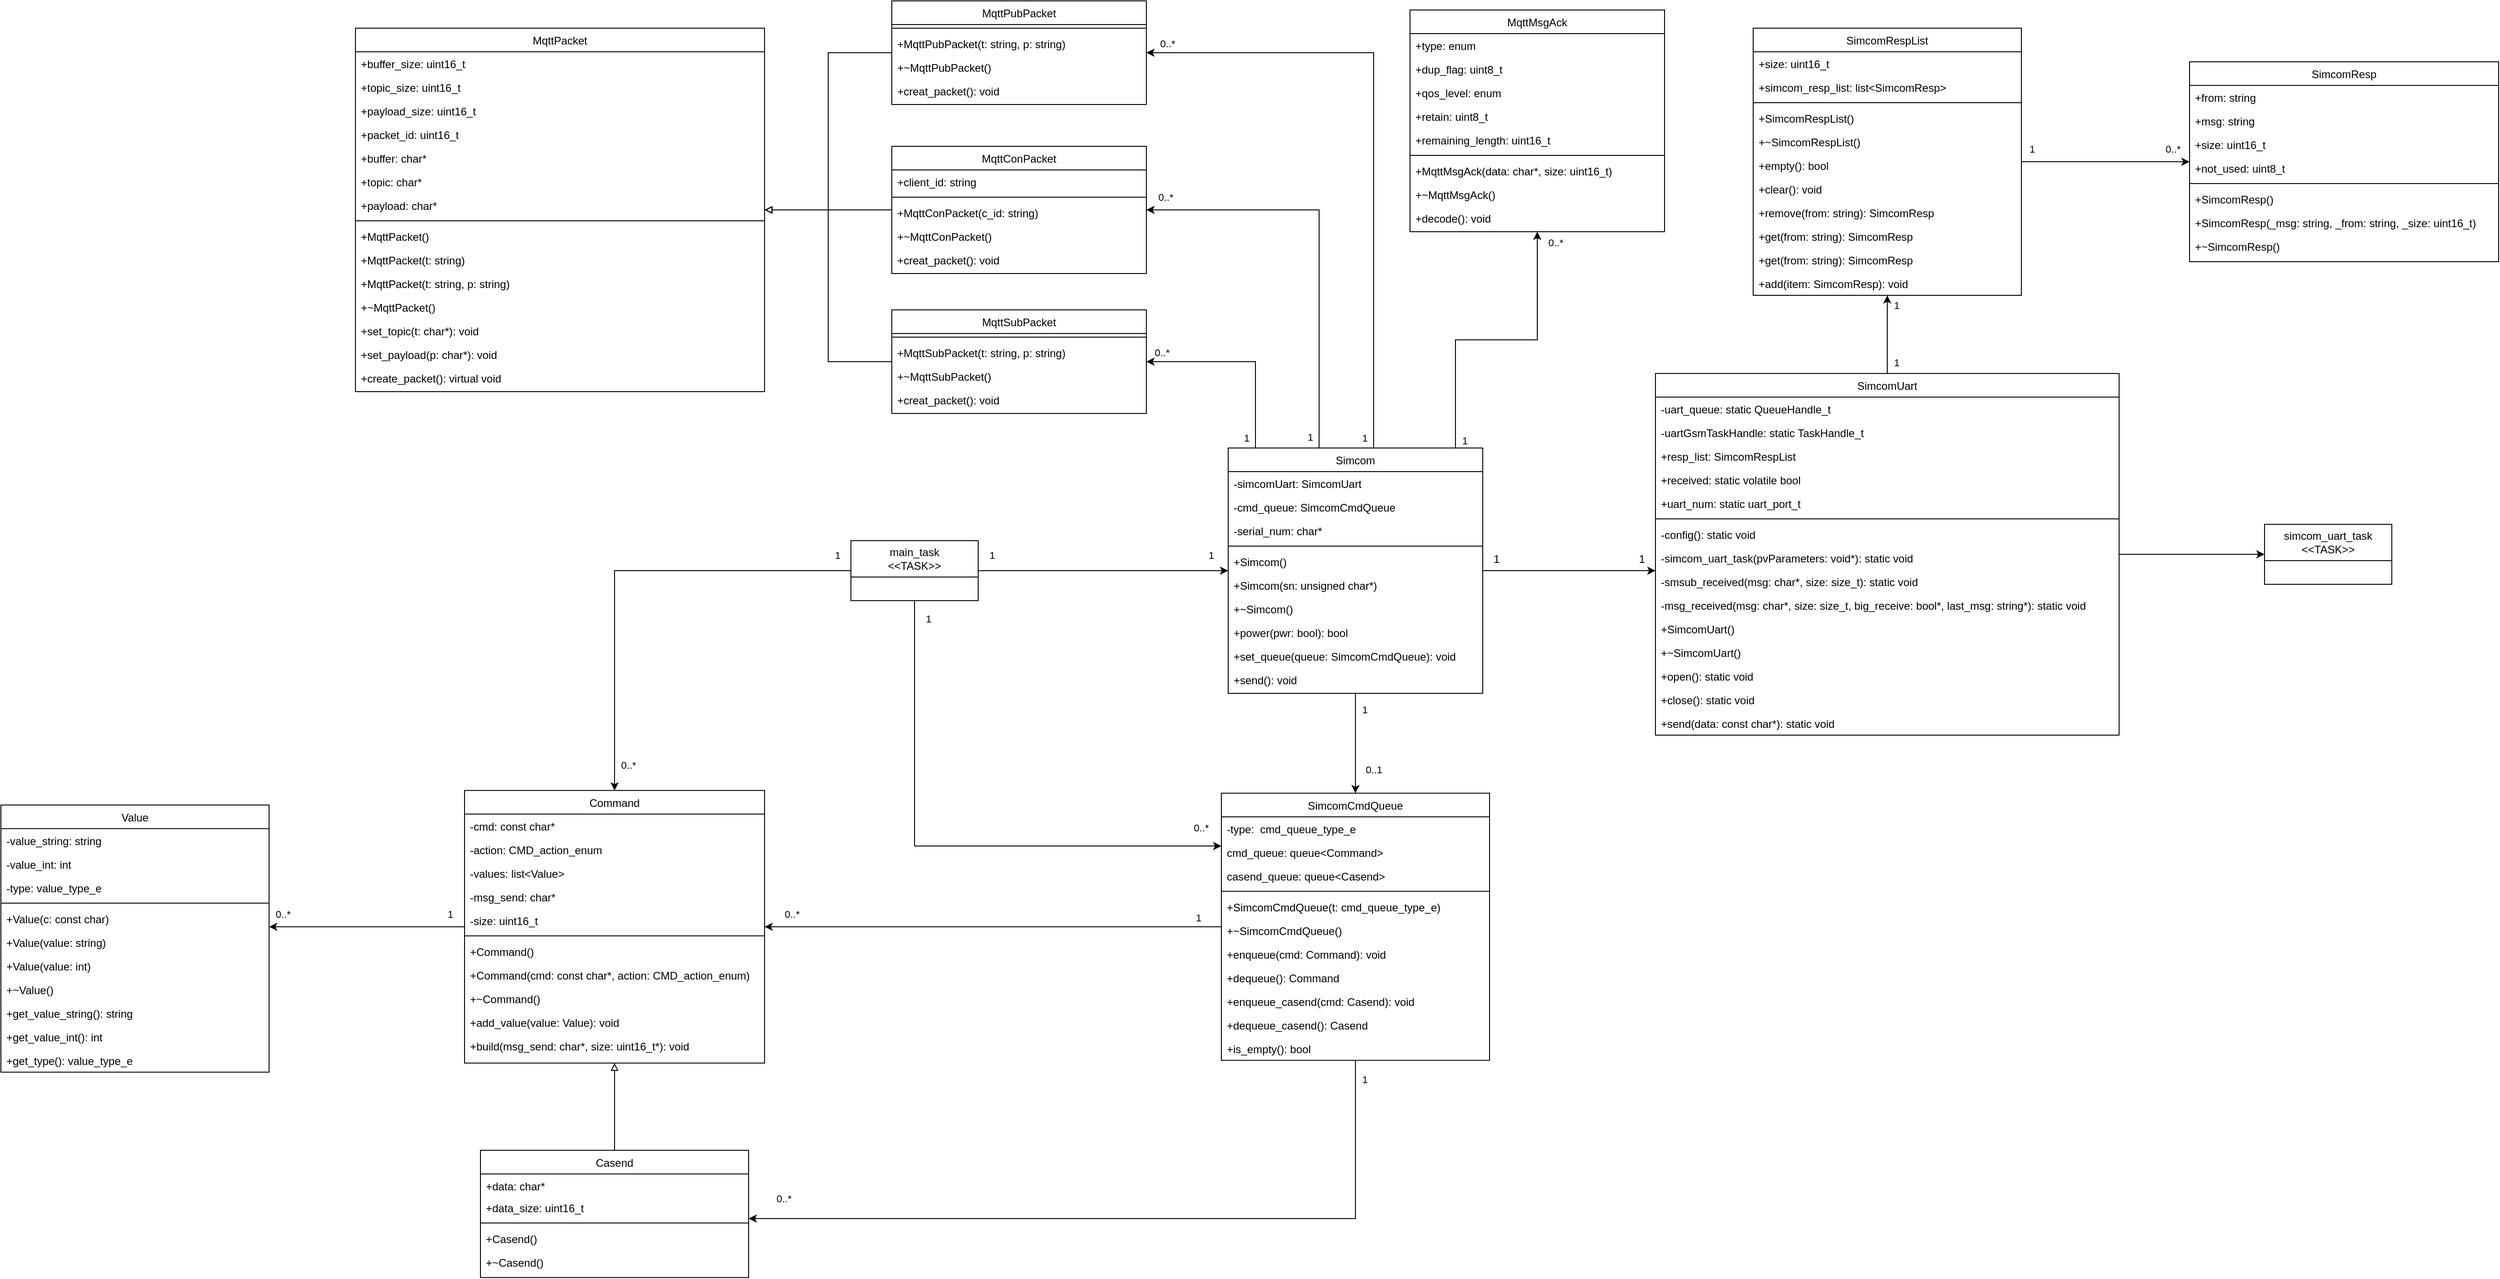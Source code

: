 <mxfile version="27.0.5">
  <diagram id="C5RBs43oDa-KdzZeNtuy" name="Page-1">
    <mxGraphModel dx="4506" dy="2867" grid="1" gridSize="10" guides="1" tooltips="1" connect="0" arrows="1" fold="1" page="1" pageScale="1" pageWidth="827" pageHeight="1169" math="0" shadow="0">
      <root>
        <mxCell id="WIyWlLk6GJQsqaUBKTNV-0" />
        <mxCell id="WIyWlLk6GJQsqaUBKTNV-1" parent="WIyWlLk6GJQsqaUBKTNV-0" />
        <mxCell id="OXkvoNjETRbfHiPbAuEQ-14" style="edgeStyle=orthogonalEdgeStyle;rounded=0;orthogonalLoop=1;jettySize=auto;html=1;entryX=0.5;entryY=0;entryDx=0;entryDy=0;" parent="WIyWlLk6GJQsqaUBKTNV-1" source="zkfFHV4jXpPFQw0GAbJ--0" target="zkfFHV4jXpPFQw0GAbJ--6" edge="1">
          <mxGeometry relative="1" as="geometry" />
        </mxCell>
        <mxCell id="OXkvoNjETRbfHiPbAuEQ-15" value="1" style="edgeLabel;html=1;align=center;verticalAlign=middle;resizable=0;points=[];" parent="OXkvoNjETRbfHiPbAuEQ-14" vertex="1" connectable="0">
          <mxGeometry x="-0.84" y="3" relative="1" as="geometry">
            <mxPoint x="7" y="9" as="offset" />
          </mxGeometry>
        </mxCell>
        <mxCell id="OXkvoNjETRbfHiPbAuEQ-16" value="0..1" style="edgeLabel;html=1;align=center;verticalAlign=middle;resizable=0;points=[];" parent="OXkvoNjETRbfHiPbAuEQ-14" vertex="1" connectable="0">
          <mxGeometry x="0.728" y="1" relative="1" as="geometry">
            <mxPoint x="19" y="-11" as="offset" />
          </mxGeometry>
        </mxCell>
        <mxCell id="LnBik1f8gMWFjEAst_nR-24" style="edgeStyle=orthogonalEdgeStyle;rounded=0;orthogonalLoop=1;jettySize=auto;html=1;" parent="WIyWlLk6GJQsqaUBKTNV-1" source="zkfFHV4jXpPFQw0GAbJ--17" target="LnBik1f8gMWFjEAst_nR-0" edge="1">
          <mxGeometry relative="1" as="geometry" />
        </mxCell>
        <mxCell id="LnBik1f8gMWFjEAst_nR-25" value="1" style="edgeLabel;html=1;align=center;verticalAlign=middle;resizable=0;points=[];" parent="LnBik1f8gMWFjEAst_nR-24" vertex="1" connectable="0">
          <mxGeometry x="-0.814" y="1" relative="1" as="geometry">
            <mxPoint x="11" y="-4" as="offset" />
          </mxGeometry>
        </mxCell>
        <mxCell id="LnBik1f8gMWFjEAst_nR-26" value="1" style="edgeLabel;html=1;align=center;verticalAlign=middle;resizable=0;points=[];" parent="LnBik1f8gMWFjEAst_nR-24" vertex="1" connectable="0">
          <mxGeometry x="0.744" y="2" relative="1" as="geometry">
            <mxPoint x="12" as="offset" />
          </mxGeometry>
        </mxCell>
        <mxCell id="FPk2uHoKcrlSueuzYnj8-16" style="edgeStyle=orthogonalEdgeStyle;rounded=0;orthogonalLoop=1;jettySize=auto;html=1;" parent="WIyWlLk6GJQsqaUBKTNV-1" source="zkfFHV4jXpPFQw0GAbJ--0" target="FPk2uHoKcrlSueuzYnj8-0" edge="1">
          <mxGeometry relative="1" as="geometry">
            <Array as="points">
              <mxPoint x="390" y="-27" />
              <mxPoint x="480" y="-27" />
            </Array>
          </mxGeometry>
        </mxCell>
        <mxCell id="FPk2uHoKcrlSueuzYnj8-17" value="1" style="edgeLabel;html=1;align=center;verticalAlign=middle;resizable=0;points=[];" parent="FPk2uHoKcrlSueuzYnj8-16" vertex="1" connectable="0">
          <mxGeometry x="-0.887" relative="1" as="geometry">
            <mxPoint x="10" y="10" as="offset" />
          </mxGeometry>
        </mxCell>
        <mxCell id="FPk2uHoKcrlSueuzYnj8-18" value="0..*" style="edgeLabel;html=1;align=center;verticalAlign=middle;resizable=0;points=[];" parent="FPk2uHoKcrlSueuzYnj8-16" vertex="1" connectable="0">
          <mxGeometry x="0.863" y="-1" relative="1" as="geometry">
            <mxPoint x="19" y="-11" as="offset" />
          </mxGeometry>
        </mxCell>
        <mxCell id="6Ck8VFSubEyimP2hcR1o-26" style="edgeStyle=orthogonalEdgeStyle;rounded=0;orthogonalLoop=1;jettySize=auto;html=1;" edge="1" parent="WIyWlLk6GJQsqaUBKTNV-1" source="zkfFHV4jXpPFQw0GAbJ--0" target="6Ck8VFSubEyimP2hcR1o-18">
          <mxGeometry relative="1" as="geometry">
            <Array as="points">
              <mxPoint x="170" y="-3" />
            </Array>
          </mxGeometry>
        </mxCell>
        <mxCell id="6Ck8VFSubEyimP2hcR1o-27" value="0..*" style="edgeLabel;html=1;align=center;verticalAlign=middle;resizable=0;points=[];" vertex="1" connectable="0" parent="6Ck8VFSubEyimP2hcR1o-26">
          <mxGeometry x="0.846" y="-2" relative="1" as="geometry">
            <mxPoint y="-8" as="offset" />
          </mxGeometry>
        </mxCell>
        <mxCell id="6Ck8VFSubEyimP2hcR1o-28" value="1" style="edgeLabel;html=1;align=center;verticalAlign=middle;resizable=0;points=[];" vertex="1" connectable="0" parent="6Ck8VFSubEyimP2hcR1o-26">
          <mxGeometry x="-0.893" y="4" relative="1" as="geometry">
            <mxPoint x="-6" as="offset" />
          </mxGeometry>
        </mxCell>
        <mxCell id="6Ck8VFSubEyimP2hcR1o-29" style="edgeStyle=orthogonalEdgeStyle;rounded=0;orthogonalLoop=1;jettySize=auto;html=1;" edge="1" parent="WIyWlLk6GJQsqaUBKTNV-1" source="zkfFHV4jXpPFQw0GAbJ--0" target="6Ck8VFSubEyimP2hcR1o-2">
          <mxGeometry relative="1" as="geometry">
            <Array as="points">
              <mxPoint x="240" y="-170" />
            </Array>
          </mxGeometry>
        </mxCell>
        <mxCell id="6Ck8VFSubEyimP2hcR1o-32" value="0..*" style="edgeLabel;html=1;align=center;verticalAlign=middle;resizable=0;points=[];" vertex="1" connectable="0" parent="6Ck8VFSubEyimP2hcR1o-29">
          <mxGeometry x="0.917" y="-3" relative="1" as="geometry">
            <mxPoint x="2" y="-11" as="offset" />
          </mxGeometry>
        </mxCell>
        <mxCell id="6Ck8VFSubEyimP2hcR1o-33" value="1" style="edgeLabel;html=1;align=center;verticalAlign=middle;resizable=0;points=[];" vertex="1" connectable="0" parent="6Ck8VFSubEyimP2hcR1o-29">
          <mxGeometry x="-0.862" y="1" relative="1" as="geometry">
            <mxPoint x="-9" y="19" as="offset" />
          </mxGeometry>
        </mxCell>
        <mxCell id="6Ck8VFSubEyimP2hcR1o-30" style="edgeStyle=orthogonalEdgeStyle;rounded=0;orthogonalLoop=1;jettySize=auto;html=1;" edge="1" parent="WIyWlLk6GJQsqaUBKTNV-1" source="zkfFHV4jXpPFQw0GAbJ--0" target="6Ck8VFSubEyimP2hcR1o-12">
          <mxGeometry relative="1" as="geometry">
            <Array as="points">
              <mxPoint x="300" y="-343" />
            </Array>
          </mxGeometry>
        </mxCell>
        <mxCell id="6Ck8VFSubEyimP2hcR1o-31" value="0..*" style="edgeLabel;html=1;align=center;verticalAlign=middle;resizable=0;points=[];" vertex="1" connectable="0" parent="6Ck8VFSubEyimP2hcR1o-30">
          <mxGeometry x="0.933" relative="1" as="geometry">
            <mxPoint y="-10" as="offset" />
          </mxGeometry>
        </mxCell>
        <mxCell id="6Ck8VFSubEyimP2hcR1o-34" value="1" style="edgeLabel;html=1;align=center;verticalAlign=middle;resizable=0;points=[];" vertex="1" connectable="0" parent="6Ck8VFSubEyimP2hcR1o-30">
          <mxGeometry x="-0.897" y="-5" relative="1" as="geometry">
            <mxPoint x="-15" y="24" as="offset" />
          </mxGeometry>
        </mxCell>
        <mxCell id="zkfFHV4jXpPFQw0GAbJ--0" value="Simcom" style="swimlane;fontStyle=0;align=center;verticalAlign=top;childLayout=stackLayout;horizontal=1;startSize=26;horizontalStack=0;resizeParent=1;resizeLast=0;collapsible=1;marginBottom=0;rounded=0;shadow=0;strokeWidth=1;" parent="WIyWlLk6GJQsqaUBKTNV-1" vertex="1">
          <mxGeometry x="140" y="92" width="280" height="270" as="geometry">
            <mxRectangle x="230" y="140" width="160" height="26" as="alternateBounds" />
          </mxGeometry>
        </mxCell>
        <mxCell id="zkfFHV4jXpPFQw0GAbJ--1" value="-simcomUart: SimcomUart" style="text;align=left;verticalAlign=top;spacingLeft=4;spacingRight=4;overflow=hidden;rotatable=0;points=[[0,0.5],[1,0.5]];portConstraint=eastwest;" parent="zkfFHV4jXpPFQw0GAbJ--0" vertex="1">
          <mxGeometry y="26" width="280" height="26" as="geometry" />
        </mxCell>
        <mxCell id="zkfFHV4jXpPFQw0GAbJ--2" value="-cmd_queue: SimcomCmdQueue" style="text;align=left;verticalAlign=top;spacingLeft=4;spacingRight=4;overflow=hidden;rotatable=0;points=[[0,0.5],[1,0.5]];portConstraint=eastwest;rounded=0;shadow=0;html=0;" parent="zkfFHV4jXpPFQw0GAbJ--0" vertex="1">
          <mxGeometry y="52" width="280" height="26" as="geometry" />
        </mxCell>
        <mxCell id="zkfFHV4jXpPFQw0GAbJ--3" value="-serial_num: char*" style="text;align=left;verticalAlign=top;spacingLeft=4;spacingRight=4;overflow=hidden;rotatable=0;points=[[0,0.5],[1,0.5]];portConstraint=eastwest;rounded=0;shadow=0;html=0;" parent="zkfFHV4jXpPFQw0GAbJ--0" vertex="1">
          <mxGeometry y="78" width="280" height="26" as="geometry" />
        </mxCell>
        <mxCell id="zkfFHV4jXpPFQw0GAbJ--4" value="" style="line;html=1;strokeWidth=1;align=left;verticalAlign=middle;spacingTop=-1;spacingLeft=3;spacingRight=3;rotatable=0;labelPosition=right;points=[];portConstraint=eastwest;" parent="zkfFHV4jXpPFQw0GAbJ--0" vertex="1">
          <mxGeometry y="104" width="280" height="8" as="geometry" />
        </mxCell>
        <mxCell id="zkfFHV4jXpPFQw0GAbJ--5" value="+Simcom()" style="text;align=left;verticalAlign=top;spacingLeft=4;spacingRight=4;overflow=hidden;rotatable=0;points=[[0,0.5],[1,0.5]];portConstraint=eastwest;" parent="zkfFHV4jXpPFQw0GAbJ--0" vertex="1">
          <mxGeometry y="112" width="280" height="26" as="geometry" />
        </mxCell>
        <mxCell id="OXkvoNjETRbfHiPbAuEQ-2" value="+Simcom(sn: unsigned char*)" style="text;align=left;verticalAlign=top;spacingLeft=4;spacingRight=4;overflow=hidden;rotatable=0;points=[[0,0.5],[1,0.5]];portConstraint=eastwest;" parent="zkfFHV4jXpPFQw0GAbJ--0" vertex="1">
          <mxGeometry y="138" width="280" height="26" as="geometry" />
        </mxCell>
        <mxCell id="OXkvoNjETRbfHiPbAuEQ-0" value="+~Simcom()" style="text;align=left;verticalAlign=top;spacingLeft=4;spacingRight=4;overflow=hidden;rotatable=0;points=[[0,0.5],[1,0.5]];portConstraint=eastwest;" parent="zkfFHV4jXpPFQw0GAbJ--0" vertex="1">
          <mxGeometry y="164" width="280" height="26" as="geometry" />
        </mxCell>
        <mxCell id="OXkvoNjETRbfHiPbAuEQ-3" value="+power(pwr: bool): bool" style="text;align=left;verticalAlign=top;spacingLeft=4;spacingRight=4;overflow=hidden;rotatable=0;points=[[0,0.5],[1,0.5]];portConstraint=eastwest;" parent="zkfFHV4jXpPFQw0GAbJ--0" vertex="1">
          <mxGeometry y="190" width="280" height="26" as="geometry" />
        </mxCell>
        <mxCell id="OXkvoNjETRbfHiPbAuEQ-4" value="+set_queue(queue: SimcomCmdQueue): void" style="text;align=left;verticalAlign=top;spacingLeft=4;spacingRight=4;overflow=hidden;rotatable=0;points=[[0,0.5],[1,0.5]];portConstraint=eastwest;" parent="zkfFHV4jXpPFQw0GAbJ--0" vertex="1">
          <mxGeometry y="216" width="280" height="26" as="geometry" />
        </mxCell>
        <mxCell id="OXkvoNjETRbfHiPbAuEQ-1" value="+send(): void" style="text;align=left;verticalAlign=top;spacingLeft=4;spacingRight=4;overflow=hidden;rotatable=0;points=[[0,0.5],[1,0.5]];portConstraint=eastwest;" parent="zkfFHV4jXpPFQw0GAbJ--0" vertex="1">
          <mxGeometry y="242" width="280" height="26" as="geometry" />
        </mxCell>
        <mxCell id="LnBik1f8gMWFjEAst_nR-44" style="edgeStyle=orthogonalEdgeStyle;rounded=0;orthogonalLoop=1;jettySize=auto;html=1;" parent="WIyWlLk6GJQsqaUBKTNV-1" source="zkfFHV4jXpPFQw0GAbJ--6" target="LnBik1f8gMWFjEAst_nR-32" edge="1">
          <mxGeometry relative="1" as="geometry">
            <Array as="points">
              <mxPoint x="280" y="940" />
            </Array>
          </mxGeometry>
        </mxCell>
        <mxCell id="LnBik1f8gMWFjEAst_nR-47" value="1" style="edgeLabel;html=1;align=center;verticalAlign=middle;resizable=0;points=[];" parent="LnBik1f8gMWFjEAst_nR-44" vertex="1" connectable="0">
          <mxGeometry x="-0.951" y="1" relative="1" as="geometry">
            <mxPoint x="9" as="offset" />
          </mxGeometry>
        </mxCell>
        <mxCell id="LnBik1f8gMWFjEAst_nR-48" value="0..*" style="edgeLabel;html=1;align=center;verticalAlign=middle;resizable=0;points=[];" parent="LnBik1f8gMWFjEAst_nR-44" vertex="1" connectable="0">
          <mxGeometry x="0.908" y="-1" relative="1" as="geometry">
            <mxPoint y="-21" as="offset" />
          </mxGeometry>
        </mxCell>
        <mxCell id="zkfFHV4jXpPFQw0GAbJ--6" value="SimcomCmdQueue" style="swimlane;fontStyle=0;align=center;verticalAlign=top;childLayout=stackLayout;horizontal=1;startSize=26;horizontalStack=0;resizeParent=1;resizeLast=0;collapsible=1;marginBottom=0;rounded=0;shadow=0;strokeWidth=1;" parent="WIyWlLk6GJQsqaUBKTNV-1" vertex="1">
          <mxGeometry x="132.5" y="471.89" width="295" height="294" as="geometry">
            <mxRectangle x="130" y="380" width="160" height="26" as="alternateBounds" />
          </mxGeometry>
        </mxCell>
        <mxCell id="zkfFHV4jXpPFQw0GAbJ--7" value="-type:  cmd_queue_type_e" style="text;align=left;verticalAlign=top;spacingLeft=4;spacingRight=4;overflow=hidden;rotatable=0;points=[[0,0.5],[1,0.5]];portConstraint=eastwest;" parent="zkfFHV4jXpPFQw0GAbJ--6" vertex="1">
          <mxGeometry y="26" width="295" height="26" as="geometry" />
        </mxCell>
        <mxCell id="zkfFHV4jXpPFQw0GAbJ--8" value="cmd_queue: queue&lt;Command&gt;" style="text;align=left;verticalAlign=top;spacingLeft=4;spacingRight=4;overflow=hidden;rotatable=0;points=[[0,0.5],[1,0.5]];portConstraint=eastwest;rounded=0;shadow=0;html=0;" parent="zkfFHV4jXpPFQw0GAbJ--6" vertex="1">
          <mxGeometry y="52" width="295" height="26" as="geometry" />
        </mxCell>
        <mxCell id="LnBik1f8gMWFjEAst_nR-43" value="casend_queue: queue&lt;Casend&gt;" style="text;align=left;verticalAlign=top;spacingLeft=4;spacingRight=4;overflow=hidden;rotatable=0;points=[[0,0.5],[1,0.5]];portConstraint=eastwest;rounded=0;shadow=0;html=0;" parent="zkfFHV4jXpPFQw0GAbJ--6" vertex="1">
          <mxGeometry y="78" width="295" height="26" as="geometry" />
        </mxCell>
        <mxCell id="zkfFHV4jXpPFQw0GAbJ--9" value="" style="line;html=1;strokeWidth=1;align=left;verticalAlign=middle;spacingTop=-1;spacingLeft=3;spacingRight=3;rotatable=0;labelPosition=right;points=[];portConstraint=eastwest;" parent="zkfFHV4jXpPFQw0GAbJ--6" vertex="1">
          <mxGeometry y="104" width="295" height="8" as="geometry" />
        </mxCell>
        <mxCell id="zkfFHV4jXpPFQw0GAbJ--10" value="+SimcomCmdQueue(t: cmd_queue_type_e)" style="text;align=left;verticalAlign=top;spacingLeft=4;spacingRight=4;overflow=hidden;rotatable=0;points=[[0,0.5],[1,0.5]];portConstraint=eastwest;fontStyle=0" parent="zkfFHV4jXpPFQw0GAbJ--6" vertex="1">
          <mxGeometry y="112" width="295" height="26" as="geometry" />
        </mxCell>
        <mxCell id="OXkvoNjETRbfHiPbAuEQ-17" value="+~SimcomCmdQueue()" style="text;align=left;verticalAlign=top;spacingLeft=4;spacingRight=4;overflow=hidden;rotatable=0;points=[[0,0.5],[1,0.5]];portConstraint=eastwest;fontStyle=0" parent="zkfFHV4jXpPFQw0GAbJ--6" vertex="1">
          <mxGeometry y="138" width="295" height="26" as="geometry" />
        </mxCell>
        <mxCell id="OXkvoNjETRbfHiPbAuEQ-18" value="+enqueue(cmd: Command): void" style="text;align=left;verticalAlign=top;spacingLeft=4;spacingRight=4;overflow=hidden;rotatable=0;points=[[0,0.5],[1,0.5]];portConstraint=eastwest;fontStyle=0" parent="zkfFHV4jXpPFQw0GAbJ--6" vertex="1">
          <mxGeometry y="164" width="295" height="26" as="geometry" />
        </mxCell>
        <mxCell id="OXkvoNjETRbfHiPbAuEQ-20" value="+dequeue(): Command" style="text;align=left;verticalAlign=top;spacingLeft=4;spacingRight=4;overflow=hidden;rotatable=0;points=[[0,0.5],[1,0.5]];portConstraint=eastwest;fontStyle=0" parent="zkfFHV4jXpPFQw0GAbJ--6" vertex="1">
          <mxGeometry y="190" width="295" height="26" as="geometry" />
        </mxCell>
        <mxCell id="LnBik1f8gMWFjEAst_nR-45" value="+enqueue_casend(cmd: Casend): void" style="text;align=left;verticalAlign=top;spacingLeft=4;spacingRight=4;overflow=hidden;rotatable=0;points=[[0,0.5],[1,0.5]];portConstraint=eastwest;fontStyle=0" parent="zkfFHV4jXpPFQw0GAbJ--6" vertex="1">
          <mxGeometry y="216" width="295" height="26" as="geometry" />
        </mxCell>
        <mxCell id="LnBik1f8gMWFjEAst_nR-46" value="+dequeue_casend(): Casend" style="text;align=left;verticalAlign=top;spacingLeft=4;spacingRight=4;overflow=hidden;rotatable=0;points=[[0,0.5],[1,0.5]];portConstraint=eastwest;fontStyle=0" parent="zkfFHV4jXpPFQw0GAbJ--6" vertex="1">
          <mxGeometry y="242" width="295" height="26" as="geometry" />
        </mxCell>
        <mxCell id="OXkvoNjETRbfHiPbAuEQ-19" value="+is_empty(): bool" style="text;align=left;verticalAlign=top;spacingLeft=4;spacingRight=4;overflow=hidden;rotatable=0;points=[[0,0.5],[1,0.5]];portConstraint=eastwest;fontStyle=0" parent="zkfFHV4jXpPFQw0GAbJ--6" vertex="1">
          <mxGeometry y="268" width="295" height="26" as="geometry" />
        </mxCell>
        <mxCell id="OXkvoNjETRbfHiPbAuEQ-75" style="edgeStyle=orthogonalEdgeStyle;rounded=0;orthogonalLoop=1;jettySize=auto;html=1;" parent="WIyWlLk6GJQsqaUBKTNV-1" source="zkfFHV4jXpPFQw0GAbJ--17" target="OXkvoNjETRbfHiPbAuEQ-71" edge="1">
          <mxGeometry relative="1" as="geometry" />
        </mxCell>
        <mxCell id="zkfFHV4jXpPFQw0GAbJ--17" value="SimcomUart" style="swimlane;fontStyle=0;align=center;verticalAlign=top;childLayout=stackLayout;horizontal=1;startSize=26;horizontalStack=0;resizeParent=1;resizeLast=0;collapsible=1;marginBottom=0;rounded=0;shadow=0;strokeWidth=1;" parent="WIyWlLk6GJQsqaUBKTNV-1" vertex="1">
          <mxGeometry x="610" y="10" width="510" height="398" as="geometry">
            <mxRectangle x="550" y="140" width="160" height="26" as="alternateBounds" />
          </mxGeometry>
        </mxCell>
        <mxCell id="zkfFHV4jXpPFQw0GAbJ--18" value="-uart_queue: static QueueHandle_t" style="text;align=left;verticalAlign=top;spacingLeft=4;spacingRight=4;overflow=hidden;rotatable=0;points=[[0,0.5],[1,0.5]];portConstraint=eastwest;" parent="zkfFHV4jXpPFQw0GAbJ--17" vertex="1">
          <mxGeometry y="26" width="510" height="26" as="geometry" />
        </mxCell>
        <mxCell id="OXkvoNjETRbfHiPbAuEQ-7" value="-uartGsmTaskHandle: static TaskHandle_t" style="text;align=left;verticalAlign=top;spacingLeft=4;spacingRight=4;overflow=hidden;rotatable=0;points=[[0,0.5],[1,0.5]];portConstraint=eastwest;rounded=0;shadow=0;html=0;" parent="zkfFHV4jXpPFQw0GAbJ--17" vertex="1">
          <mxGeometry y="52" width="510" height="26" as="geometry" />
        </mxCell>
        <mxCell id="LnBik1f8gMWFjEAst_nR-31" value="+resp_list: SimcomRespList" style="text;align=left;verticalAlign=top;spacingLeft=4;spacingRight=4;overflow=hidden;rotatable=0;points=[[0,0.5],[1,0.5]];portConstraint=eastwest;rounded=0;shadow=0;html=0;" parent="zkfFHV4jXpPFQw0GAbJ--17" vertex="1">
          <mxGeometry y="78" width="510" height="26" as="geometry" />
        </mxCell>
        <mxCell id="zkfFHV4jXpPFQw0GAbJ--19" value="+received: static volatile bool" style="text;align=left;verticalAlign=top;spacingLeft=4;spacingRight=4;overflow=hidden;rotatable=0;points=[[0,0.5],[1,0.5]];portConstraint=eastwest;rounded=0;shadow=0;html=0;" parent="zkfFHV4jXpPFQw0GAbJ--17" vertex="1">
          <mxGeometry y="104" width="510" height="26" as="geometry" />
        </mxCell>
        <mxCell id="OXkvoNjETRbfHiPbAuEQ-8" value="+uart_num: static uart_port_t" style="text;align=left;verticalAlign=top;spacingLeft=4;spacingRight=4;overflow=hidden;rotatable=0;points=[[0,0.5],[1,0.5]];portConstraint=eastwest;rounded=0;shadow=0;html=0;" parent="zkfFHV4jXpPFQw0GAbJ--17" vertex="1">
          <mxGeometry y="130" width="510" height="26" as="geometry" />
        </mxCell>
        <mxCell id="zkfFHV4jXpPFQw0GAbJ--23" value="" style="line;html=1;strokeWidth=1;align=left;verticalAlign=middle;spacingTop=-1;spacingLeft=3;spacingRight=3;rotatable=0;labelPosition=right;points=[];portConstraint=eastwest;" parent="zkfFHV4jXpPFQw0GAbJ--17" vertex="1">
          <mxGeometry y="156" width="510" height="8" as="geometry" />
        </mxCell>
        <mxCell id="zkfFHV4jXpPFQw0GAbJ--24" value="-config(): static void" style="text;align=left;verticalAlign=top;spacingLeft=4;spacingRight=4;overflow=hidden;rotatable=0;points=[[0,0.5],[1,0.5]];portConstraint=eastwest;" parent="zkfFHV4jXpPFQw0GAbJ--17" vertex="1">
          <mxGeometry y="164" width="510" height="26" as="geometry" />
        </mxCell>
        <mxCell id="zkfFHV4jXpPFQw0GAbJ--25" value="-simcom_uart_task(pvParameters: void*): static void" style="text;align=left;verticalAlign=top;spacingLeft=4;spacingRight=4;overflow=hidden;rotatable=0;points=[[0,0.5],[1,0.5]];portConstraint=eastwest;" parent="zkfFHV4jXpPFQw0GAbJ--17" vertex="1">
          <mxGeometry y="190" width="510" height="26" as="geometry" />
        </mxCell>
        <mxCell id="OXkvoNjETRbfHiPbAuEQ-5" value="-smsub_received(msg: char*, size: size_t): static void" style="text;align=left;verticalAlign=top;spacingLeft=4;spacingRight=4;overflow=hidden;rotatable=0;points=[[0,0.5],[1,0.5]];portConstraint=eastwest;" parent="zkfFHV4jXpPFQw0GAbJ--17" vertex="1">
          <mxGeometry y="216" width="510" height="26" as="geometry" />
        </mxCell>
        <mxCell id="OXkvoNjETRbfHiPbAuEQ-6" value="-msg_received(msg: char*, size: size_t, big_receive: bool*, last_msg: string*): static void" style="text;align=left;verticalAlign=top;spacingLeft=4;spacingRight=4;overflow=hidden;rotatable=0;points=[[0,0.5],[1,0.5]];portConstraint=eastwest;" parent="zkfFHV4jXpPFQw0GAbJ--17" vertex="1">
          <mxGeometry y="242" width="510" height="26" as="geometry" />
        </mxCell>
        <mxCell id="OXkvoNjETRbfHiPbAuEQ-10" value="+SimcomUart()" style="text;align=left;verticalAlign=top;spacingLeft=4;spacingRight=4;overflow=hidden;rotatable=0;points=[[0,0.5],[1,0.5]];portConstraint=eastwest;" parent="zkfFHV4jXpPFQw0GAbJ--17" vertex="1">
          <mxGeometry y="268" width="510" height="26" as="geometry" />
        </mxCell>
        <mxCell id="OXkvoNjETRbfHiPbAuEQ-9" value="+~SimcomUart()" style="text;align=left;verticalAlign=top;spacingLeft=4;spacingRight=4;overflow=hidden;rotatable=0;points=[[0,0.5],[1,0.5]];portConstraint=eastwest;" parent="zkfFHV4jXpPFQw0GAbJ--17" vertex="1">
          <mxGeometry y="294" width="510" height="26" as="geometry" />
        </mxCell>
        <mxCell id="OXkvoNjETRbfHiPbAuEQ-11" value="+open(): static void" style="text;align=left;verticalAlign=top;spacingLeft=4;spacingRight=4;overflow=hidden;rotatable=0;points=[[0,0.5],[1,0.5]];portConstraint=eastwest;" parent="zkfFHV4jXpPFQw0GAbJ--17" vertex="1">
          <mxGeometry y="320" width="510" height="26" as="geometry" />
        </mxCell>
        <mxCell id="OXkvoNjETRbfHiPbAuEQ-12" value="+close(): static void" style="text;align=left;verticalAlign=top;spacingLeft=4;spacingRight=4;overflow=hidden;rotatable=0;points=[[0,0.5],[1,0.5]];portConstraint=eastwest;" parent="zkfFHV4jXpPFQw0GAbJ--17" vertex="1">
          <mxGeometry y="346" width="510" height="26" as="geometry" />
        </mxCell>
        <mxCell id="OXkvoNjETRbfHiPbAuEQ-13" value="+send(data: const char*): static void" style="text;align=left;verticalAlign=top;spacingLeft=4;spacingRight=4;overflow=hidden;rotatable=0;points=[[0,0.5],[1,0.5]];portConstraint=eastwest;" parent="zkfFHV4jXpPFQw0GAbJ--17" vertex="1">
          <mxGeometry y="372" width="510" height="26" as="geometry" />
        </mxCell>
        <mxCell id="zkfFHV4jXpPFQw0GAbJ--26" value="" style="endArrow=classic;shadow=0;strokeWidth=1;rounded=0;curved=0;endFill=1;edgeStyle=elbowEdgeStyle;elbow=vertical;" parent="WIyWlLk6GJQsqaUBKTNV-1" source="zkfFHV4jXpPFQw0GAbJ--0" target="zkfFHV4jXpPFQw0GAbJ--17" edge="1">
          <mxGeometry x="0.5" y="41" relative="1" as="geometry">
            <mxPoint x="380" y="192" as="sourcePoint" />
            <mxPoint x="540" y="192" as="targetPoint" />
            <mxPoint x="-40" y="32" as="offset" />
          </mxGeometry>
        </mxCell>
        <mxCell id="zkfFHV4jXpPFQw0GAbJ--27" value="1" style="resizable=0;align=left;verticalAlign=bottom;labelBackgroundColor=none;fontSize=12;" parent="zkfFHV4jXpPFQw0GAbJ--26" connectable="0" vertex="1">
          <mxGeometry x="-1" relative="1" as="geometry">
            <mxPoint x="10" y="-4" as="offset" />
          </mxGeometry>
        </mxCell>
        <mxCell id="zkfFHV4jXpPFQw0GAbJ--28" value="1" style="resizable=0;align=right;verticalAlign=bottom;labelBackgroundColor=none;fontSize=12;" parent="zkfFHV4jXpPFQw0GAbJ--26" connectable="0" vertex="1">
          <mxGeometry x="1" relative="1" as="geometry">
            <mxPoint x="-10" y="-4" as="offset" />
          </mxGeometry>
        </mxCell>
        <mxCell id="OXkvoNjETRbfHiPbAuEQ-51" style="edgeStyle=orthogonalEdgeStyle;rounded=0;orthogonalLoop=1;jettySize=auto;html=1;" parent="WIyWlLk6GJQsqaUBKTNV-1" source="OXkvoNjETRbfHiPbAuEQ-21" target="OXkvoNjETRbfHiPbAuEQ-38" edge="1">
          <mxGeometry relative="1" as="geometry">
            <Array as="points">
              <mxPoint x="-870" y="618.89" />
              <mxPoint x="-870" y="618.89" />
            </Array>
          </mxGeometry>
        </mxCell>
        <mxCell id="OXkvoNjETRbfHiPbAuEQ-52" value="1" style="edgeLabel;html=1;align=center;verticalAlign=middle;resizable=0;points=[];" parent="OXkvoNjETRbfHiPbAuEQ-51" vertex="1" connectable="0">
          <mxGeometry x="-0.85" y="3" relative="1" as="geometry">
            <mxPoint y="-17" as="offset" />
          </mxGeometry>
        </mxCell>
        <mxCell id="OXkvoNjETRbfHiPbAuEQ-53" value="0..*" style="edgeLabel;html=1;align=center;verticalAlign=middle;resizable=0;points=[];" parent="OXkvoNjETRbfHiPbAuEQ-51" vertex="1" connectable="0">
          <mxGeometry x="0.86" relative="1" as="geometry">
            <mxPoint y="-14" as="offset" />
          </mxGeometry>
        </mxCell>
        <mxCell id="OXkvoNjETRbfHiPbAuEQ-21" value="Command" style="swimlane;fontStyle=0;align=center;verticalAlign=top;childLayout=stackLayout;horizontal=1;startSize=26;horizontalStack=0;resizeParent=1;resizeLast=0;collapsible=1;marginBottom=0;rounded=0;shadow=0;strokeWidth=1;" parent="WIyWlLk6GJQsqaUBKTNV-1" vertex="1">
          <mxGeometry x="-700" y="468.89" width="330" height="300" as="geometry">
            <mxRectangle x="130" y="380" width="160" height="26" as="alternateBounds" />
          </mxGeometry>
        </mxCell>
        <mxCell id="OXkvoNjETRbfHiPbAuEQ-22" value="-cmd: const char*" style="text;align=left;verticalAlign=top;spacingLeft=4;spacingRight=4;overflow=hidden;rotatable=0;points=[[0,0.5],[1,0.5]];portConstraint=eastwest;" parent="OXkvoNjETRbfHiPbAuEQ-21" vertex="1">
          <mxGeometry y="26" width="330" height="26" as="geometry" />
        </mxCell>
        <mxCell id="OXkvoNjETRbfHiPbAuEQ-23" value="-action: CMD_action_enum" style="text;align=left;verticalAlign=top;spacingLeft=4;spacingRight=4;overflow=hidden;rotatable=0;points=[[0,0.5],[1,0.5]];portConstraint=eastwest;rounded=0;shadow=0;html=0;" parent="OXkvoNjETRbfHiPbAuEQ-21" vertex="1">
          <mxGeometry y="52" width="330" height="26" as="geometry" />
        </mxCell>
        <mxCell id="OXkvoNjETRbfHiPbAuEQ-31" value="-values: list&lt;Value&gt;" style="text;align=left;verticalAlign=top;spacingLeft=4;spacingRight=4;overflow=hidden;rotatable=0;points=[[0,0.5],[1,0.5]];portConstraint=eastwest;rounded=0;shadow=0;html=0;" parent="OXkvoNjETRbfHiPbAuEQ-21" vertex="1">
          <mxGeometry y="78" width="330" height="26" as="geometry" />
        </mxCell>
        <mxCell id="OXkvoNjETRbfHiPbAuEQ-33" value="-msg_send: char*" style="text;align=left;verticalAlign=top;spacingLeft=4;spacingRight=4;overflow=hidden;rotatable=0;points=[[0,0.5],[1,0.5]];portConstraint=eastwest;" parent="OXkvoNjETRbfHiPbAuEQ-21" vertex="1">
          <mxGeometry y="104" width="330" height="26" as="geometry" />
        </mxCell>
        <mxCell id="OXkvoNjETRbfHiPbAuEQ-32" value="-size: uint16_t" style="text;align=left;verticalAlign=top;spacingLeft=4;spacingRight=4;overflow=hidden;rotatable=0;points=[[0,0.5],[1,0.5]];portConstraint=eastwest;" parent="OXkvoNjETRbfHiPbAuEQ-21" vertex="1">
          <mxGeometry y="130" width="330" height="26" as="geometry" />
        </mxCell>
        <mxCell id="OXkvoNjETRbfHiPbAuEQ-24" value="" style="line;html=1;strokeWidth=1;align=left;verticalAlign=middle;spacingTop=-1;spacingLeft=3;spacingRight=3;rotatable=0;labelPosition=right;points=[];portConstraint=eastwest;" parent="OXkvoNjETRbfHiPbAuEQ-21" vertex="1">
          <mxGeometry y="156" width="330" height="8" as="geometry" />
        </mxCell>
        <mxCell id="OXkvoNjETRbfHiPbAuEQ-25" value="+Command()" style="text;align=left;verticalAlign=top;spacingLeft=4;spacingRight=4;overflow=hidden;rotatable=0;points=[[0,0.5],[1,0.5]];portConstraint=eastwest;fontStyle=0" parent="OXkvoNjETRbfHiPbAuEQ-21" vertex="1">
          <mxGeometry y="164" width="330" height="26" as="geometry" />
        </mxCell>
        <mxCell id="OXkvoNjETRbfHiPbAuEQ-26" value="+Command(cmd: const char*, action: CMD_action_enum)" style="text;align=left;verticalAlign=top;spacingLeft=4;spacingRight=4;overflow=hidden;rotatable=0;points=[[0,0.5],[1,0.5]];portConstraint=eastwest;fontStyle=0" parent="OXkvoNjETRbfHiPbAuEQ-21" vertex="1">
          <mxGeometry y="190" width="330" height="26" as="geometry" />
        </mxCell>
        <mxCell id="OXkvoNjETRbfHiPbAuEQ-34" value="+~Command()" style="text;align=left;verticalAlign=top;spacingLeft=4;spacingRight=4;overflow=hidden;rotatable=0;points=[[0,0.5],[1,0.5]];portConstraint=eastwest;fontStyle=0" parent="OXkvoNjETRbfHiPbAuEQ-21" vertex="1">
          <mxGeometry y="216" width="330" height="26" as="geometry" />
        </mxCell>
        <mxCell id="OXkvoNjETRbfHiPbAuEQ-27" value="+add_value(value: Value): void" style="text;align=left;verticalAlign=top;spacingLeft=4;spacingRight=4;overflow=hidden;rotatable=0;points=[[0,0.5],[1,0.5]];portConstraint=eastwest;fontStyle=0" parent="OXkvoNjETRbfHiPbAuEQ-21" vertex="1">
          <mxGeometry y="242" width="330" height="26" as="geometry" />
        </mxCell>
        <mxCell id="OXkvoNjETRbfHiPbAuEQ-28" value="+build(msg_send: char*, size: uint16_t*): void" style="text;align=left;verticalAlign=top;spacingLeft=4;spacingRight=4;overflow=hidden;rotatable=0;points=[[0,0.5],[1,0.5]];portConstraint=eastwest;fontStyle=0" parent="OXkvoNjETRbfHiPbAuEQ-21" vertex="1">
          <mxGeometry y="268" width="330" height="26" as="geometry" />
        </mxCell>
        <mxCell id="OXkvoNjETRbfHiPbAuEQ-35" style="edgeStyle=orthogonalEdgeStyle;rounded=0;orthogonalLoop=1;jettySize=auto;html=1;" parent="WIyWlLk6GJQsqaUBKTNV-1" source="zkfFHV4jXpPFQw0GAbJ--6" target="OXkvoNjETRbfHiPbAuEQ-21" edge="1">
          <mxGeometry relative="1" as="geometry" />
        </mxCell>
        <mxCell id="OXkvoNjETRbfHiPbAuEQ-36" value="1" style="edgeLabel;html=1;align=center;verticalAlign=middle;resizable=0;points=[];" parent="OXkvoNjETRbfHiPbAuEQ-35" vertex="1" connectable="0">
          <mxGeometry x="-0.894" y="2" relative="1" as="geometry">
            <mxPoint x="1" y="-12" as="offset" />
          </mxGeometry>
        </mxCell>
        <mxCell id="OXkvoNjETRbfHiPbAuEQ-37" value="0..*" style="edgeLabel;html=1;align=center;verticalAlign=middle;resizable=0;points=[];" parent="OXkvoNjETRbfHiPbAuEQ-35" vertex="1" connectable="0">
          <mxGeometry x="0.875" relative="1" as="geometry">
            <mxPoint x="-2" y="-14" as="offset" />
          </mxGeometry>
        </mxCell>
        <mxCell id="OXkvoNjETRbfHiPbAuEQ-38" value="Value" style="swimlane;fontStyle=0;align=center;verticalAlign=top;childLayout=stackLayout;horizontal=1;startSize=26;horizontalStack=0;resizeParent=1;resizeLast=0;collapsible=1;marginBottom=0;rounded=0;shadow=0;strokeWidth=1;" parent="WIyWlLk6GJQsqaUBKTNV-1" vertex="1">
          <mxGeometry x="-1210" y="484.89" width="295" height="294" as="geometry">
            <mxRectangle x="130" y="380" width="160" height="26" as="alternateBounds" />
          </mxGeometry>
        </mxCell>
        <mxCell id="OXkvoNjETRbfHiPbAuEQ-39" value="-value_string: string" style="text;align=left;verticalAlign=top;spacingLeft=4;spacingRight=4;overflow=hidden;rotatable=0;points=[[0,0.5],[1,0.5]];portConstraint=eastwest;" parent="OXkvoNjETRbfHiPbAuEQ-38" vertex="1">
          <mxGeometry y="26" width="295" height="26" as="geometry" />
        </mxCell>
        <mxCell id="OXkvoNjETRbfHiPbAuEQ-40" value="-value_int: int" style="text;align=left;verticalAlign=top;spacingLeft=4;spacingRight=4;overflow=hidden;rotatable=0;points=[[0,0.5],[1,0.5]];portConstraint=eastwest;rounded=0;shadow=0;html=0;" parent="OXkvoNjETRbfHiPbAuEQ-38" vertex="1">
          <mxGeometry y="52" width="295" height="26" as="geometry" />
        </mxCell>
        <mxCell id="OXkvoNjETRbfHiPbAuEQ-47" value="-type: value_type_e" style="text;align=left;verticalAlign=top;spacingLeft=4;spacingRight=4;overflow=hidden;rotatable=0;points=[[0,0.5],[1,0.5]];portConstraint=eastwest;rounded=0;shadow=0;html=0;" parent="OXkvoNjETRbfHiPbAuEQ-38" vertex="1">
          <mxGeometry y="78" width="295" height="26" as="geometry" />
        </mxCell>
        <mxCell id="OXkvoNjETRbfHiPbAuEQ-41" value="" style="line;html=1;strokeWidth=1;align=left;verticalAlign=middle;spacingTop=-1;spacingLeft=3;spacingRight=3;rotatable=0;labelPosition=right;points=[];portConstraint=eastwest;" parent="OXkvoNjETRbfHiPbAuEQ-38" vertex="1">
          <mxGeometry y="104" width="295" height="8" as="geometry" />
        </mxCell>
        <mxCell id="OXkvoNjETRbfHiPbAuEQ-42" value="+Value(c: const char)" style="text;align=left;verticalAlign=top;spacingLeft=4;spacingRight=4;overflow=hidden;rotatable=0;points=[[0,0.5],[1,0.5]];portConstraint=eastwest;fontStyle=0" parent="OXkvoNjETRbfHiPbAuEQ-38" vertex="1">
          <mxGeometry y="112" width="295" height="26" as="geometry" />
        </mxCell>
        <mxCell id="OXkvoNjETRbfHiPbAuEQ-43" value="+Value(value: string)" style="text;align=left;verticalAlign=top;spacingLeft=4;spacingRight=4;overflow=hidden;rotatable=0;points=[[0,0.5],[1,0.5]];portConstraint=eastwest;fontStyle=0" parent="OXkvoNjETRbfHiPbAuEQ-38" vertex="1">
          <mxGeometry y="138" width="295" height="26" as="geometry" />
        </mxCell>
        <mxCell id="OXkvoNjETRbfHiPbAuEQ-44" value="+Value(value: int)" style="text;align=left;verticalAlign=top;spacingLeft=4;spacingRight=4;overflow=hidden;rotatable=0;points=[[0,0.5],[1,0.5]];portConstraint=eastwest;fontStyle=0" parent="OXkvoNjETRbfHiPbAuEQ-38" vertex="1">
          <mxGeometry y="164" width="295" height="26" as="geometry" />
        </mxCell>
        <mxCell id="OXkvoNjETRbfHiPbAuEQ-45" value="+~Value()" style="text;align=left;verticalAlign=top;spacingLeft=4;spacingRight=4;overflow=hidden;rotatable=0;points=[[0,0.5],[1,0.5]];portConstraint=eastwest;fontStyle=0" parent="OXkvoNjETRbfHiPbAuEQ-38" vertex="1">
          <mxGeometry y="190" width="295" height="26" as="geometry" />
        </mxCell>
        <mxCell id="OXkvoNjETRbfHiPbAuEQ-48" value="+get_value_string(): string" style="text;align=left;verticalAlign=top;spacingLeft=4;spacingRight=4;overflow=hidden;rotatable=0;points=[[0,0.5],[1,0.5]];portConstraint=eastwest;fontStyle=0" parent="OXkvoNjETRbfHiPbAuEQ-38" vertex="1">
          <mxGeometry y="216" width="295" height="26" as="geometry" />
        </mxCell>
        <mxCell id="OXkvoNjETRbfHiPbAuEQ-46" value="+get_value_int(): int" style="text;align=left;verticalAlign=top;spacingLeft=4;spacingRight=4;overflow=hidden;rotatable=0;points=[[0,0.5],[1,0.5]];portConstraint=eastwest;fontStyle=0" parent="OXkvoNjETRbfHiPbAuEQ-38" vertex="1">
          <mxGeometry y="242" width="295" height="26" as="geometry" />
        </mxCell>
        <mxCell id="OXkvoNjETRbfHiPbAuEQ-49" value="+get_type(): value_type_e" style="text;align=left;verticalAlign=top;spacingLeft=4;spacingRight=4;overflow=hidden;rotatable=0;points=[[0,0.5],[1,0.5]];portConstraint=eastwest;fontStyle=0" parent="OXkvoNjETRbfHiPbAuEQ-38" vertex="1">
          <mxGeometry y="268" width="295" height="26" as="geometry" />
        </mxCell>
        <mxCell id="OXkvoNjETRbfHiPbAuEQ-71" value="simcom_uart_task&lt;div&gt;&amp;lt;&amp;lt;TASK&amp;gt;&amp;gt;&lt;/div&gt;" style="swimlane;fontStyle=0;childLayout=stackLayout;horizontal=1;startSize=40;fillColor=none;horizontalStack=0;resizeParent=1;resizeParentMax=0;resizeLast=0;collapsible=1;marginBottom=0;whiteSpace=wrap;html=1;" parent="WIyWlLk6GJQsqaUBKTNV-1" vertex="1">
          <mxGeometry x="1280" y="176" width="140" height="66" as="geometry" />
        </mxCell>
        <mxCell id="OXkvoNjETRbfHiPbAuEQ-77" style="edgeStyle=orthogonalEdgeStyle;rounded=0;orthogonalLoop=1;jettySize=auto;html=1;" parent="WIyWlLk6GJQsqaUBKTNV-1" source="OXkvoNjETRbfHiPbAuEQ-76" target="zkfFHV4jXpPFQw0GAbJ--0" edge="1">
          <mxGeometry relative="1" as="geometry" />
        </mxCell>
        <mxCell id="FPk2uHoKcrlSueuzYnj8-11" value="1" style="edgeLabel;html=1;align=center;verticalAlign=middle;resizable=0;points=[];" parent="OXkvoNjETRbfHiPbAuEQ-77" vertex="1" connectable="0">
          <mxGeometry x="-0.92" y="1" relative="1" as="geometry">
            <mxPoint x="4" y="-16" as="offset" />
          </mxGeometry>
        </mxCell>
        <mxCell id="FPk2uHoKcrlSueuzYnj8-12" value="1" style="edgeLabel;html=1;align=center;verticalAlign=middle;resizable=0;points=[];" parent="OXkvoNjETRbfHiPbAuEQ-77" vertex="1" connectable="0">
          <mxGeometry x="0.862" y="1" relative="1" as="geometry">
            <mxPoint y="-16" as="offset" />
          </mxGeometry>
        </mxCell>
        <mxCell id="2iDrb414bEI0GRcjGhA--23" style="edgeStyle=orthogonalEdgeStyle;rounded=0;orthogonalLoop=1;jettySize=auto;html=1;" parent="WIyWlLk6GJQsqaUBKTNV-1" source="OXkvoNjETRbfHiPbAuEQ-76" target="OXkvoNjETRbfHiPbAuEQ-21" edge="1">
          <mxGeometry relative="1" as="geometry" />
        </mxCell>
        <mxCell id="2iDrb414bEI0GRcjGhA--24" value="1" style="edgeLabel;html=1;align=center;verticalAlign=middle;resizable=0;points=[];" parent="2iDrb414bEI0GRcjGhA--23" vertex="1" connectable="0">
          <mxGeometry x="-0.912" relative="1" as="geometry">
            <mxPoint x="7" y="-17" as="offset" />
          </mxGeometry>
        </mxCell>
        <mxCell id="2iDrb414bEI0GRcjGhA--25" value="0..*" style="edgeLabel;html=1;align=center;verticalAlign=middle;resizable=0;points=[];" parent="2iDrb414bEI0GRcjGhA--23" vertex="1" connectable="0">
          <mxGeometry x="0.887" y="1" relative="1" as="geometry">
            <mxPoint x="14" as="offset" />
          </mxGeometry>
        </mxCell>
        <mxCell id="2iDrb414bEI0GRcjGhA--26" style="edgeStyle=orthogonalEdgeStyle;rounded=0;orthogonalLoop=1;jettySize=auto;html=1;" parent="WIyWlLk6GJQsqaUBKTNV-1" source="OXkvoNjETRbfHiPbAuEQ-76" target="zkfFHV4jXpPFQw0GAbJ--6" edge="1">
          <mxGeometry relative="1" as="geometry">
            <Array as="points">
              <mxPoint x="-205" y="530" />
            </Array>
          </mxGeometry>
        </mxCell>
        <mxCell id="2iDrb414bEI0GRcjGhA--27" value="1" style="edgeLabel;html=1;align=center;verticalAlign=middle;resizable=0;points=[];" parent="2iDrb414bEI0GRcjGhA--26" vertex="1" connectable="0">
          <mxGeometry x="0.943" y="2" relative="1" as="geometry">
            <mxPoint x="-305" y="-248" as="offset" />
          </mxGeometry>
        </mxCell>
        <mxCell id="2iDrb414bEI0GRcjGhA--28" value="0..*" style="edgeLabel;html=1;align=center;verticalAlign=middle;resizable=0;points=[];" parent="2iDrb414bEI0GRcjGhA--26" vertex="1" connectable="0">
          <mxGeometry x="-0.958" y="-1" relative="1" as="geometry">
            <mxPoint x="316" y="237" as="offset" />
          </mxGeometry>
        </mxCell>
        <mxCell id="OXkvoNjETRbfHiPbAuEQ-76" value="main_task&lt;div&gt;&amp;lt;&amp;lt;TASK&amp;gt;&amp;gt;&lt;/div&gt;" style="swimlane;fontStyle=0;childLayout=stackLayout;horizontal=1;startSize=40;fillColor=none;horizontalStack=0;resizeParent=1;resizeParentMax=0;resizeLast=0;collapsible=1;marginBottom=0;whiteSpace=wrap;html=1;" parent="WIyWlLk6GJQsqaUBKTNV-1" vertex="1">
          <mxGeometry x="-275" y="194" width="140" height="66" as="geometry" />
        </mxCell>
        <mxCell id="LnBik1f8gMWFjEAst_nR-27" style="edgeStyle=orthogonalEdgeStyle;rounded=0;orthogonalLoop=1;jettySize=auto;html=1;" parent="WIyWlLk6GJQsqaUBKTNV-1" source="LnBik1f8gMWFjEAst_nR-0" target="LnBik1f8gMWFjEAst_nR-10" edge="1">
          <mxGeometry relative="1" as="geometry" />
        </mxCell>
        <mxCell id="LnBik1f8gMWFjEAst_nR-28" value="1" style="edgeLabel;html=1;align=center;verticalAlign=middle;resizable=0;points=[];" parent="LnBik1f8gMWFjEAst_nR-27" vertex="1" connectable="0">
          <mxGeometry x="-0.88" y="-1" relative="1" as="geometry">
            <mxPoint y="-15" as="offset" />
          </mxGeometry>
        </mxCell>
        <mxCell id="LnBik1f8gMWFjEAst_nR-29" value="0..*" style="edgeLabel;html=1;align=center;verticalAlign=middle;resizable=0;points=[];" parent="LnBik1f8gMWFjEAst_nR-27" vertex="1" connectable="0">
          <mxGeometry x="0.855" y="3" relative="1" as="geometry">
            <mxPoint x="-5" y="-11" as="offset" />
          </mxGeometry>
        </mxCell>
        <mxCell id="LnBik1f8gMWFjEAst_nR-0" value="SimcomRespList" style="swimlane;fontStyle=0;align=center;verticalAlign=top;childLayout=stackLayout;horizontal=1;startSize=26;horizontalStack=0;resizeParent=1;resizeLast=0;collapsible=1;marginBottom=0;rounded=0;shadow=0;strokeWidth=1;" parent="WIyWlLk6GJQsqaUBKTNV-1" vertex="1">
          <mxGeometry x="717.5" y="-370" width="295" height="294" as="geometry">
            <mxRectangle x="130" y="380" width="160" height="26" as="alternateBounds" />
          </mxGeometry>
        </mxCell>
        <mxCell id="LnBik1f8gMWFjEAst_nR-1" value="+size: uint16_t" style="text;align=left;verticalAlign=top;spacingLeft=4;spacingRight=4;overflow=hidden;rotatable=0;points=[[0,0.5],[1,0.5]];portConstraint=eastwest;" parent="LnBik1f8gMWFjEAst_nR-0" vertex="1">
          <mxGeometry y="26" width="295" height="26" as="geometry" />
        </mxCell>
        <mxCell id="LnBik1f8gMWFjEAst_nR-2" value="+simcom_resp_list: list&lt;SimcomResp&gt;" style="text;align=left;verticalAlign=top;spacingLeft=4;spacingRight=4;overflow=hidden;rotatable=0;points=[[0,0.5],[1,0.5]];portConstraint=eastwest;rounded=0;shadow=0;html=0;" parent="LnBik1f8gMWFjEAst_nR-0" vertex="1">
          <mxGeometry y="52" width="295" height="26" as="geometry" />
        </mxCell>
        <mxCell id="LnBik1f8gMWFjEAst_nR-3" value="" style="line;html=1;strokeWidth=1;align=left;verticalAlign=middle;spacingTop=-1;spacingLeft=3;spacingRight=3;rotatable=0;labelPosition=right;points=[];portConstraint=eastwest;" parent="LnBik1f8gMWFjEAst_nR-0" vertex="1">
          <mxGeometry y="78" width="295" height="8" as="geometry" />
        </mxCell>
        <mxCell id="LnBik1f8gMWFjEAst_nR-4" value="+SimcomRespList()" style="text;align=left;verticalAlign=top;spacingLeft=4;spacingRight=4;overflow=hidden;rotatable=0;points=[[0,0.5],[1,0.5]];portConstraint=eastwest;fontStyle=0" parent="LnBik1f8gMWFjEAst_nR-0" vertex="1">
          <mxGeometry y="86" width="295" height="26" as="geometry" />
        </mxCell>
        <mxCell id="LnBik1f8gMWFjEAst_nR-5" value="+~SimcomRespList()" style="text;align=left;verticalAlign=top;spacingLeft=4;spacingRight=4;overflow=hidden;rotatable=0;points=[[0,0.5],[1,0.5]];portConstraint=eastwest;fontStyle=0" parent="LnBik1f8gMWFjEAst_nR-0" vertex="1">
          <mxGeometry y="112" width="295" height="26" as="geometry" />
        </mxCell>
        <mxCell id="LnBik1f8gMWFjEAst_nR-6" value="+empty(): bool" style="text;align=left;verticalAlign=top;spacingLeft=4;spacingRight=4;overflow=hidden;rotatable=0;points=[[0,0.5],[1,0.5]];portConstraint=eastwest;fontStyle=0" parent="LnBik1f8gMWFjEAst_nR-0" vertex="1">
          <mxGeometry y="138" width="295" height="26" as="geometry" />
        </mxCell>
        <mxCell id="LnBik1f8gMWFjEAst_nR-7" value="+clear(): void" style="text;align=left;verticalAlign=top;spacingLeft=4;spacingRight=4;overflow=hidden;rotatable=0;points=[[0,0.5],[1,0.5]];portConstraint=eastwest;fontStyle=0" parent="LnBik1f8gMWFjEAst_nR-0" vertex="1">
          <mxGeometry y="164" width="295" height="26" as="geometry" />
        </mxCell>
        <mxCell id="LnBik1f8gMWFjEAst_nR-8" value="+remove(from: string): SimcomResp" style="text;align=left;verticalAlign=top;spacingLeft=4;spacingRight=4;overflow=hidden;rotatable=0;points=[[0,0.5],[1,0.5]];portConstraint=eastwest;fontStyle=0" parent="LnBik1f8gMWFjEAst_nR-0" vertex="1">
          <mxGeometry y="190" width="295" height="26" as="geometry" />
        </mxCell>
        <mxCell id="LnBik1f8gMWFjEAst_nR-22" value="+get(from: string): SimcomResp" style="text;align=left;verticalAlign=top;spacingLeft=4;spacingRight=4;overflow=hidden;rotatable=0;points=[[0,0.5],[1,0.5]];portConstraint=eastwest;fontStyle=0" parent="LnBik1f8gMWFjEAst_nR-0" vertex="1">
          <mxGeometry y="216" width="295" height="26" as="geometry" />
        </mxCell>
        <mxCell id="LnBik1f8gMWFjEAst_nR-30" value="+get(from: string): SimcomResp" style="text;align=left;verticalAlign=top;spacingLeft=4;spacingRight=4;overflow=hidden;rotatable=0;points=[[0,0.5],[1,0.5]];portConstraint=eastwest;fontStyle=0" parent="LnBik1f8gMWFjEAst_nR-0" vertex="1">
          <mxGeometry y="242" width="295" height="26" as="geometry" />
        </mxCell>
        <mxCell id="LnBik1f8gMWFjEAst_nR-21" value="+add(item: SimcomResp): void" style="text;align=left;verticalAlign=top;spacingLeft=4;spacingRight=4;overflow=hidden;rotatable=0;points=[[0,0.5],[1,0.5]];portConstraint=eastwest;fontStyle=0" parent="LnBik1f8gMWFjEAst_nR-0" vertex="1">
          <mxGeometry y="268" width="295" height="26" as="geometry" />
        </mxCell>
        <mxCell id="LnBik1f8gMWFjEAst_nR-10" value="SimcomResp" style="swimlane;fontStyle=0;align=center;verticalAlign=top;childLayout=stackLayout;horizontal=1;startSize=26;horizontalStack=0;resizeParent=1;resizeLast=0;collapsible=1;marginBottom=0;rounded=0;shadow=0;strokeWidth=1;" parent="WIyWlLk6GJQsqaUBKTNV-1" vertex="1">
          <mxGeometry x="1197.5" y="-333" width="340" height="220" as="geometry">
            <mxRectangle x="130" y="380" width="160" height="26" as="alternateBounds" />
          </mxGeometry>
        </mxCell>
        <mxCell id="LnBik1f8gMWFjEAst_nR-11" value="+from: string" style="text;align=left;verticalAlign=top;spacingLeft=4;spacingRight=4;overflow=hidden;rotatable=0;points=[[0,0.5],[1,0.5]];portConstraint=eastwest;" parent="LnBik1f8gMWFjEAst_nR-10" vertex="1">
          <mxGeometry y="26" width="340" height="26" as="geometry" />
        </mxCell>
        <mxCell id="LnBik1f8gMWFjEAst_nR-19" value="+msg: string" style="text;align=left;verticalAlign=top;spacingLeft=4;spacingRight=4;overflow=hidden;rotatable=0;points=[[0,0.5],[1,0.5]];portConstraint=eastwest;rounded=0;shadow=0;html=0;" parent="LnBik1f8gMWFjEAst_nR-10" vertex="1">
          <mxGeometry y="52" width="340" height="26" as="geometry" />
        </mxCell>
        <mxCell id="LnBik1f8gMWFjEAst_nR-12" value="+size: uint16_t" style="text;align=left;verticalAlign=top;spacingLeft=4;spacingRight=4;overflow=hidden;rotatable=0;points=[[0,0.5],[1,0.5]];portConstraint=eastwest;rounded=0;shadow=0;html=0;" parent="LnBik1f8gMWFjEAst_nR-10" vertex="1">
          <mxGeometry y="78" width="340" height="26" as="geometry" />
        </mxCell>
        <mxCell id="LnBik1f8gMWFjEAst_nR-20" value="+not_used: uint8_t" style="text;align=left;verticalAlign=top;spacingLeft=4;spacingRight=4;overflow=hidden;rotatable=0;points=[[0,0.5],[1,0.5]];portConstraint=eastwest;rounded=0;shadow=0;html=0;" parent="LnBik1f8gMWFjEAst_nR-10" vertex="1">
          <mxGeometry y="104" width="340" height="26" as="geometry" />
        </mxCell>
        <mxCell id="LnBik1f8gMWFjEAst_nR-13" value="" style="line;html=1;strokeWidth=1;align=left;verticalAlign=middle;spacingTop=-1;spacingLeft=3;spacingRight=3;rotatable=0;labelPosition=right;points=[];portConstraint=eastwest;" parent="LnBik1f8gMWFjEAst_nR-10" vertex="1">
          <mxGeometry y="130" width="340" height="8" as="geometry" />
        </mxCell>
        <mxCell id="LnBik1f8gMWFjEAst_nR-14" value="+SimcomResp()" style="text;align=left;verticalAlign=top;spacingLeft=4;spacingRight=4;overflow=hidden;rotatable=0;points=[[0,0.5],[1,0.5]];portConstraint=eastwest;fontStyle=0" parent="LnBik1f8gMWFjEAst_nR-10" vertex="1">
          <mxGeometry y="138" width="340" height="26" as="geometry" />
        </mxCell>
        <mxCell id="LnBik1f8gMWFjEAst_nR-15" value="+SimcomResp(_msg: string, _from: string, _size: uint16_t)" style="text;align=left;verticalAlign=top;spacingLeft=4;spacingRight=4;overflow=hidden;rotatable=0;points=[[0,0.5],[1,0.5]];portConstraint=eastwest;fontStyle=0" parent="LnBik1f8gMWFjEAst_nR-10" vertex="1">
          <mxGeometry y="164" width="340" height="26" as="geometry" />
        </mxCell>
        <mxCell id="LnBik1f8gMWFjEAst_nR-16" value="+~SimcomResp()" style="text;align=left;verticalAlign=top;spacingLeft=4;spacingRight=4;overflow=hidden;rotatable=0;points=[[0,0.5],[1,0.5]];portConstraint=eastwest;fontStyle=0" parent="LnBik1f8gMWFjEAst_nR-10" vertex="1">
          <mxGeometry y="190" width="340" height="26" as="geometry" />
        </mxCell>
        <mxCell id="LnBik1f8gMWFjEAst_nR-42" style="edgeStyle=orthogonalEdgeStyle;rounded=0;orthogonalLoop=1;jettySize=auto;html=1;endArrow=block;endFill=0;" parent="WIyWlLk6GJQsqaUBKTNV-1" source="LnBik1f8gMWFjEAst_nR-32" target="OXkvoNjETRbfHiPbAuEQ-21" edge="1">
          <mxGeometry relative="1" as="geometry" />
        </mxCell>
        <mxCell id="LnBik1f8gMWFjEAst_nR-32" value="Casend" style="swimlane;fontStyle=0;align=center;verticalAlign=top;childLayout=stackLayout;horizontal=1;startSize=26;horizontalStack=0;resizeParent=1;resizeLast=0;collapsible=1;marginBottom=0;rounded=0;shadow=0;strokeWidth=1;" parent="WIyWlLk6GJQsqaUBKTNV-1" vertex="1">
          <mxGeometry x="-682.5" y="864.89" width="295" height="140" as="geometry">
            <mxRectangle x="130" y="380" width="160" height="26" as="alternateBounds" />
          </mxGeometry>
        </mxCell>
        <mxCell id="LnBik1f8gMWFjEAst_nR-33" value="+data: char*" style="text;align=left;verticalAlign=top;spacingLeft=4;spacingRight=4;overflow=hidden;rotatable=0;points=[[0,0.5],[1,0.5]];portConstraint=eastwest;" parent="LnBik1f8gMWFjEAst_nR-32" vertex="1">
          <mxGeometry y="26" width="295" height="24" as="geometry" />
        </mxCell>
        <mxCell id="LnBik1f8gMWFjEAst_nR-34" value="+data_size: uint16_t" style="text;align=left;verticalAlign=top;spacingLeft=4;spacingRight=4;overflow=hidden;rotatable=0;points=[[0,0.5],[1,0.5]];portConstraint=eastwest;rounded=0;shadow=0;html=0;" parent="LnBik1f8gMWFjEAst_nR-32" vertex="1">
          <mxGeometry y="50" width="295" height="26" as="geometry" />
        </mxCell>
        <mxCell id="LnBik1f8gMWFjEAst_nR-35" value="" style="line;html=1;strokeWidth=1;align=left;verticalAlign=middle;spacingTop=-1;spacingLeft=3;spacingRight=3;rotatable=0;labelPosition=right;points=[];portConstraint=eastwest;" parent="LnBik1f8gMWFjEAst_nR-32" vertex="1">
          <mxGeometry y="76" width="295" height="8" as="geometry" />
        </mxCell>
        <mxCell id="LnBik1f8gMWFjEAst_nR-36" value="+Casend()" style="text;align=left;verticalAlign=top;spacingLeft=4;spacingRight=4;overflow=hidden;rotatable=0;points=[[0,0.5],[1,0.5]];portConstraint=eastwest;fontStyle=0" parent="LnBik1f8gMWFjEAst_nR-32" vertex="1">
          <mxGeometry y="84" width="295" height="26" as="geometry" />
        </mxCell>
        <mxCell id="LnBik1f8gMWFjEAst_nR-37" value="+~Casend()" style="text;align=left;verticalAlign=top;spacingLeft=4;spacingRight=4;overflow=hidden;rotatable=0;points=[[0,0.5],[1,0.5]];portConstraint=eastwest;fontStyle=0" parent="LnBik1f8gMWFjEAst_nR-32" vertex="1">
          <mxGeometry y="110" width="295" height="26" as="geometry" />
        </mxCell>
        <mxCell id="2iDrb414bEI0GRcjGhA--0" value="MqttPacket" style="swimlane;fontStyle=0;align=center;verticalAlign=top;childLayout=stackLayout;horizontal=1;startSize=26;horizontalStack=0;resizeParent=1;resizeLast=0;collapsible=1;marginBottom=0;rounded=0;shadow=0;strokeWidth=1;" parent="WIyWlLk6GJQsqaUBKTNV-1" vertex="1">
          <mxGeometry x="-820" y="-370" width="450" height="400" as="geometry">
            <mxRectangle x="230" y="140" width="160" height="26" as="alternateBounds" />
          </mxGeometry>
        </mxCell>
        <mxCell id="2iDrb414bEI0GRcjGhA--1" value="+buffer_size: uint16_t" style="text;align=left;verticalAlign=top;spacingLeft=4;spacingRight=4;overflow=hidden;rotatable=0;points=[[0,0.5],[1,0.5]];portConstraint=eastwest;" parent="2iDrb414bEI0GRcjGhA--0" vertex="1">
          <mxGeometry y="26" width="450" height="26" as="geometry" />
        </mxCell>
        <mxCell id="2iDrb414bEI0GRcjGhA--2" value="+topic_size: uint16_t" style="text;align=left;verticalAlign=top;spacingLeft=4;spacingRight=4;overflow=hidden;rotatable=0;points=[[0,0.5],[1,0.5]];portConstraint=eastwest;rounded=0;shadow=0;html=0;" parent="2iDrb414bEI0GRcjGhA--0" vertex="1">
          <mxGeometry y="52" width="450" height="26" as="geometry" />
        </mxCell>
        <mxCell id="2iDrb414bEI0GRcjGhA--3" value="+payload_size: uint16_t" style="text;align=left;verticalAlign=top;spacingLeft=4;spacingRight=4;overflow=hidden;rotatable=0;points=[[0,0.5],[1,0.5]];portConstraint=eastwest;rounded=0;shadow=0;html=0;" parent="2iDrb414bEI0GRcjGhA--0" vertex="1">
          <mxGeometry y="78" width="450" height="26" as="geometry" />
        </mxCell>
        <mxCell id="2iDrb414bEI0GRcjGhA--11" value="+packet_id: uint16_t" style="text;align=left;verticalAlign=top;spacingLeft=4;spacingRight=4;overflow=hidden;rotatable=0;points=[[0,0.5],[1,0.5]];portConstraint=eastwest;rounded=0;shadow=0;html=0;" parent="2iDrb414bEI0GRcjGhA--0" vertex="1">
          <mxGeometry y="104" width="450" height="26" as="geometry" />
        </mxCell>
        <mxCell id="2iDrb414bEI0GRcjGhA--14" value="+buffer: char*" style="text;align=left;verticalAlign=top;spacingLeft=4;spacingRight=4;overflow=hidden;rotatable=0;points=[[0,0.5],[1,0.5]];portConstraint=eastwest;rounded=0;shadow=0;html=0;" parent="2iDrb414bEI0GRcjGhA--0" vertex="1">
          <mxGeometry y="130" width="450" height="26" as="geometry" />
        </mxCell>
        <mxCell id="2iDrb414bEI0GRcjGhA--12" value="+topic: char*" style="text;align=left;verticalAlign=top;spacingLeft=4;spacingRight=4;overflow=hidden;rotatable=0;points=[[0,0.5],[1,0.5]];portConstraint=eastwest;rounded=0;shadow=0;html=0;" parent="2iDrb414bEI0GRcjGhA--0" vertex="1">
          <mxGeometry y="156" width="450" height="26" as="geometry" />
        </mxCell>
        <mxCell id="2iDrb414bEI0GRcjGhA--13" value="+payload: char*" style="text;align=left;verticalAlign=top;spacingLeft=4;spacingRight=4;overflow=hidden;rotatable=0;points=[[0,0.5],[1,0.5]];portConstraint=eastwest;rounded=0;shadow=0;html=0;" parent="2iDrb414bEI0GRcjGhA--0" vertex="1">
          <mxGeometry y="182" width="450" height="26" as="geometry" />
        </mxCell>
        <mxCell id="2iDrb414bEI0GRcjGhA--4" value="" style="line;html=1;strokeWidth=1;align=left;verticalAlign=middle;spacingTop=-1;spacingLeft=3;spacingRight=3;rotatable=0;labelPosition=right;points=[];portConstraint=eastwest;" parent="2iDrb414bEI0GRcjGhA--0" vertex="1">
          <mxGeometry y="208" width="450" height="8" as="geometry" />
        </mxCell>
        <mxCell id="6Ck8VFSubEyimP2hcR1o-0" value="+MqttPacket()" style="text;align=left;verticalAlign=top;spacingLeft=4;spacingRight=4;overflow=hidden;rotatable=0;points=[[0,0.5],[1,0.5]];portConstraint=eastwest;" vertex="1" parent="2iDrb414bEI0GRcjGhA--0">
          <mxGeometry y="216" width="450" height="26" as="geometry" />
        </mxCell>
        <mxCell id="6Ck8VFSubEyimP2hcR1o-1" value="+MqttPacket(t: string)" style="text;align=left;verticalAlign=top;spacingLeft=4;spacingRight=4;overflow=hidden;rotatable=0;points=[[0,0.5],[1,0.5]];portConstraint=eastwest;" vertex="1" parent="2iDrb414bEI0GRcjGhA--0">
          <mxGeometry y="242" width="450" height="26" as="geometry" />
        </mxCell>
        <mxCell id="2iDrb414bEI0GRcjGhA--5" value="+MqttPacket(t: string, p: string)" style="text;align=left;verticalAlign=top;spacingLeft=4;spacingRight=4;overflow=hidden;rotatable=0;points=[[0,0.5],[1,0.5]];portConstraint=eastwest;" parent="2iDrb414bEI0GRcjGhA--0" vertex="1">
          <mxGeometry y="268" width="450" height="26" as="geometry" />
        </mxCell>
        <mxCell id="2iDrb414bEI0GRcjGhA--6" value="+~MqttPacket()" style="text;align=left;verticalAlign=top;spacingLeft=4;spacingRight=4;overflow=hidden;rotatable=0;points=[[0,0.5],[1,0.5]];portConstraint=eastwest;" parent="2iDrb414bEI0GRcjGhA--0" vertex="1">
          <mxGeometry y="294" width="450" height="26" as="geometry" />
        </mxCell>
        <mxCell id="2iDrb414bEI0GRcjGhA--7" value="+set_topic(t: char*): void" style="text;align=left;verticalAlign=top;spacingLeft=4;spacingRight=4;overflow=hidden;rotatable=0;points=[[0,0.5],[1,0.5]];portConstraint=eastwest;" parent="2iDrb414bEI0GRcjGhA--0" vertex="1">
          <mxGeometry y="320" width="450" height="26" as="geometry" />
        </mxCell>
        <mxCell id="2iDrb414bEI0GRcjGhA--16" value="+set_payload(p: char*): void" style="text;align=left;verticalAlign=top;spacingLeft=4;spacingRight=4;overflow=hidden;rotatable=0;points=[[0,0.5],[1,0.5]];portConstraint=eastwest;" parent="2iDrb414bEI0GRcjGhA--0" vertex="1">
          <mxGeometry y="346" width="450" height="26" as="geometry" />
        </mxCell>
        <mxCell id="2iDrb414bEI0GRcjGhA--17" value="+create_packet(): virtual void" style="text;align=left;verticalAlign=top;spacingLeft=4;spacingRight=4;overflow=hidden;rotatable=0;points=[[0,0.5],[1,0.5]];portConstraint=eastwest;" parent="2iDrb414bEI0GRcjGhA--0" vertex="1">
          <mxGeometry y="372" width="450" height="26" as="geometry" />
        </mxCell>
        <mxCell id="FPk2uHoKcrlSueuzYnj8-0" value="MqttMsgAck" style="swimlane;fontStyle=0;align=center;verticalAlign=top;childLayout=stackLayout;horizontal=1;startSize=26;horizontalStack=0;resizeParent=1;resizeLast=0;collapsible=1;marginBottom=0;rounded=0;shadow=0;strokeWidth=1;" parent="WIyWlLk6GJQsqaUBKTNV-1" vertex="1">
          <mxGeometry x="340" y="-390" width="280" height="244" as="geometry">
            <mxRectangle x="230" y="140" width="160" height="26" as="alternateBounds" />
          </mxGeometry>
        </mxCell>
        <mxCell id="FPk2uHoKcrlSueuzYnj8-2" value="+type: enum" style="text;align=left;verticalAlign=top;spacingLeft=4;spacingRight=4;overflow=hidden;rotatable=0;points=[[0,0.5],[1,0.5]];portConstraint=eastwest;rounded=0;shadow=0;html=0;" parent="FPk2uHoKcrlSueuzYnj8-0" vertex="1">
          <mxGeometry y="26" width="280" height="26" as="geometry" />
        </mxCell>
        <mxCell id="FPk2uHoKcrlSueuzYnj8-13" value="+dup_flag: uint8_t" style="text;align=left;verticalAlign=top;spacingLeft=4;spacingRight=4;overflow=hidden;rotatable=0;points=[[0,0.5],[1,0.5]];portConstraint=eastwest;rounded=0;shadow=0;html=0;" parent="FPk2uHoKcrlSueuzYnj8-0" vertex="1">
          <mxGeometry y="52" width="280" height="26" as="geometry" />
        </mxCell>
        <mxCell id="FPk2uHoKcrlSueuzYnj8-14" value="+qos_level: enum" style="text;align=left;verticalAlign=top;spacingLeft=4;spacingRight=4;overflow=hidden;rotatable=0;points=[[0,0.5],[1,0.5]];portConstraint=eastwest;rounded=0;shadow=0;html=0;" parent="FPk2uHoKcrlSueuzYnj8-0" vertex="1">
          <mxGeometry y="78" width="280" height="26" as="geometry" />
        </mxCell>
        <mxCell id="FPk2uHoKcrlSueuzYnj8-15" value="+retain: uint8_t" style="text;align=left;verticalAlign=top;spacingLeft=4;spacingRight=4;overflow=hidden;rotatable=0;points=[[0,0.5],[1,0.5]];portConstraint=eastwest;rounded=0;shadow=0;html=0;" parent="FPk2uHoKcrlSueuzYnj8-0" vertex="1">
          <mxGeometry y="104" width="280" height="26" as="geometry" />
        </mxCell>
        <mxCell id="FPk2uHoKcrlSueuzYnj8-3" value="+remaining_length: uint16_t" style="text;align=left;verticalAlign=top;spacingLeft=4;spacingRight=4;overflow=hidden;rotatable=0;points=[[0,0.5],[1,0.5]];portConstraint=eastwest;rounded=0;shadow=0;html=0;" parent="FPk2uHoKcrlSueuzYnj8-0" vertex="1">
          <mxGeometry y="130" width="280" height="26" as="geometry" />
        </mxCell>
        <mxCell id="FPk2uHoKcrlSueuzYnj8-4" value="" style="line;html=1;strokeWidth=1;align=left;verticalAlign=middle;spacingTop=-1;spacingLeft=3;spacingRight=3;rotatable=0;labelPosition=right;points=[];portConstraint=eastwest;" parent="FPk2uHoKcrlSueuzYnj8-0" vertex="1">
          <mxGeometry y="156" width="280" height="8" as="geometry" />
        </mxCell>
        <mxCell id="FPk2uHoKcrlSueuzYnj8-5" value="+MqttMsgAck(data: char*, size: uint16_t)" style="text;align=left;verticalAlign=top;spacingLeft=4;spacingRight=4;overflow=hidden;rotatable=0;points=[[0,0.5],[1,0.5]];portConstraint=eastwest;" parent="FPk2uHoKcrlSueuzYnj8-0" vertex="1">
          <mxGeometry y="164" width="280" height="26" as="geometry" />
        </mxCell>
        <mxCell id="FPk2uHoKcrlSueuzYnj8-6" value="+~MqttMsgAck()" style="text;align=left;verticalAlign=top;spacingLeft=4;spacingRight=4;overflow=hidden;rotatable=0;points=[[0,0.5],[1,0.5]];portConstraint=eastwest;" parent="FPk2uHoKcrlSueuzYnj8-0" vertex="1">
          <mxGeometry y="190" width="280" height="26" as="geometry" />
        </mxCell>
        <mxCell id="FPk2uHoKcrlSueuzYnj8-19" value="+decode(): void" style="text;align=left;verticalAlign=top;spacingLeft=4;spacingRight=4;overflow=hidden;rotatable=0;points=[[0,0.5],[1,0.5]];portConstraint=eastwest;" parent="FPk2uHoKcrlSueuzYnj8-0" vertex="1">
          <mxGeometry y="216" width="280" height="28" as="geometry" />
        </mxCell>
        <mxCell id="6Ck8VFSubEyimP2hcR1o-25" style="edgeStyle=orthogonalEdgeStyle;rounded=0;orthogonalLoop=1;jettySize=auto;html=1;endArrow=block;endFill=0;" edge="1" parent="WIyWlLk6GJQsqaUBKTNV-1" source="6Ck8VFSubEyimP2hcR1o-2" target="2iDrb414bEI0GRcjGhA--0">
          <mxGeometry relative="1" as="geometry" />
        </mxCell>
        <mxCell id="6Ck8VFSubEyimP2hcR1o-2" value="MqttConPacket" style="swimlane;fontStyle=0;align=center;verticalAlign=top;childLayout=stackLayout;horizontal=1;startSize=26;horizontalStack=0;resizeParent=1;resizeLast=0;collapsible=1;marginBottom=0;rounded=0;shadow=0;strokeWidth=1;" vertex="1" parent="WIyWlLk6GJQsqaUBKTNV-1">
          <mxGeometry x="-230" y="-240" width="280" height="140" as="geometry">
            <mxRectangle x="230" y="140" width="160" height="26" as="alternateBounds" />
          </mxGeometry>
        </mxCell>
        <mxCell id="6Ck8VFSubEyimP2hcR1o-3" value="+client_id: string" style="text;align=left;verticalAlign=top;spacingLeft=4;spacingRight=4;overflow=hidden;rotatable=0;points=[[0,0.5],[1,0.5]];portConstraint=eastwest;rounded=0;shadow=0;html=0;" vertex="1" parent="6Ck8VFSubEyimP2hcR1o-2">
          <mxGeometry y="26" width="280" height="26" as="geometry" />
        </mxCell>
        <mxCell id="6Ck8VFSubEyimP2hcR1o-8" value="" style="line;html=1;strokeWidth=1;align=left;verticalAlign=middle;spacingTop=-1;spacingLeft=3;spacingRight=3;rotatable=0;labelPosition=right;points=[];portConstraint=eastwest;" vertex="1" parent="6Ck8VFSubEyimP2hcR1o-2">
          <mxGeometry y="52" width="280" height="8" as="geometry" />
        </mxCell>
        <mxCell id="6Ck8VFSubEyimP2hcR1o-9" value="+MqttConPacket(c_id: string)" style="text;align=left;verticalAlign=top;spacingLeft=4;spacingRight=4;overflow=hidden;rotatable=0;points=[[0,0.5],[1,0.5]];portConstraint=eastwest;" vertex="1" parent="6Ck8VFSubEyimP2hcR1o-2">
          <mxGeometry y="60" width="280" height="26" as="geometry" />
        </mxCell>
        <mxCell id="6Ck8VFSubEyimP2hcR1o-10" value="+~MqttConPacket()" style="text;align=left;verticalAlign=top;spacingLeft=4;spacingRight=4;overflow=hidden;rotatable=0;points=[[0,0.5],[1,0.5]];portConstraint=eastwest;" vertex="1" parent="6Ck8VFSubEyimP2hcR1o-2">
          <mxGeometry y="86" width="280" height="26" as="geometry" />
        </mxCell>
        <mxCell id="6Ck8VFSubEyimP2hcR1o-11" value="+creat_packet(): void" style="text;align=left;verticalAlign=top;spacingLeft=4;spacingRight=4;overflow=hidden;rotatable=0;points=[[0,0.5],[1,0.5]];portConstraint=eastwest;" vertex="1" parent="6Ck8VFSubEyimP2hcR1o-2">
          <mxGeometry y="112" width="280" height="28" as="geometry" />
        </mxCell>
        <mxCell id="6Ck8VFSubEyimP2hcR1o-23" style="edgeStyle=orthogonalEdgeStyle;rounded=0;orthogonalLoop=1;jettySize=auto;html=1;endArrow=block;endFill=0;" edge="1" parent="WIyWlLk6GJQsqaUBKTNV-1" source="6Ck8VFSubEyimP2hcR1o-12" target="2iDrb414bEI0GRcjGhA--0">
          <mxGeometry relative="1" as="geometry" />
        </mxCell>
        <mxCell id="6Ck8VFSubEyimP2hcR1o-12" value="MqttPubPacket" style="swimlane;fontStyle=0;align=center;verticalAlign=top;childLayout=stackLayout;horizontal=1;startSize=26;horizontalStack=0;resizeParent=1;resizeLast=0;collapsible=1;marginBottom=0;rounded=0;shadow=0;strokeWidth=1;" vertex="1" parent="WIyWlLk6GJQsqaUBKTNV-1">
          <mxGeometry x="-230" y="-400" width="280" height="114" as="geometry">
            <mxRectangle x="230" y="140" width="160" height="26" as="alternateBounds" />
          </mxGeometry>
        </mxCell>
        <mxCell id="6Ck8VFSubEyimP2hcR1o-14" value="" style="line;html=1;strokeWidth=1;align=left;verticalAlign=middle;spacingTop=-1;spacingLeft=3;spacingRight=3;rotatable=0;labelPosition=right;points=[];portConstraint=eastwest;" vertex="1" parent="6Ck8VFSubEyimP2hcR1o-12">
          <mxGeometry y="26" width="280" height="8" as="geometry" />
        </mxCell>
        <mxCell id="6Ck8VFSubEyimP2hcR1o-15" value="+MqttPubPacket(t: string, p: string)" style="text;align=left;verticalAlign=top;spacingLeft=4;spacingRight=4;overflow=hidden;rotatable=0;points=[[0,0.5],[1,0.5]];portConstraint=eastwest;" vertex="1" parent="6Ck8VFSubEyimP2hcR1o-12">
          <mxGeometry y="34" width="280" height="26" as="geometry" />
        </mxCell>
        <mxCell id="6Ck8VFSubEyimP2hcR1o-16" value="+~MqttPubPacket()" style="text;align=left;verticalAlign=top;spacingLeft=4;spacingRight=4;overflow=hidden;rotatable=0;points=[[0,0.5],[1,0.5]];portConstraint=eastwest;" vertex="1" parent="6Ck8VFSubEyimP2hcR1o-12">
          <mxGeometry y="60" width="280" height="26" as="geometry" />
        </mxCell>
        <mxCell id="6Ck8VFSubEyimP2hcR1o-17" value="+creat_packet(): void" style="text;align=left;verticalAlign=top;spacingLeft=4;spacingRight=4;overflow=hidden;rotatable=0;points=[[0,0.5],[1,0.5]];portConstraint=eastwest;" vertex="1" parent="6Ck8VFSubEyimP2hcR1o-12">
          <mxGeometry y="86" width="280" height="28" as="geometry" />
        </mxCell>
        <mxCell id="6Ck8VFSubEyimP2hcR1o-24" style="edgeStyle=orthogonalEdgeStyle;rounded=0;orthogonalLoop=1;jettySize=auto;html=1;endArrow=block;endFill=0;" edge="1" parent="WIyWlLk6GJQsqaUBKTNV-1" source="6Ck8VFSubEyimP2hcR1o-18" target="2iDrb414bEI0GRcjGhA--0">
          <mxGeometry relative="1" as="geometry" />
        </mxCell>
        <mxCell id="6Ck8VFSubEyimP2hcR1o-18" value="MqttSubPacket" style="swimlane;fontStyle=0;align=center;verticalAlign=top;childLayout=stackLayout;horizontal=1;startSize=26;horizontalStack=0;resizeParent=1;resizeLast=0;collapsible=1;marginBottom=0;rounded=0;shadow=0;strokeWidth=1;" vertex="1" parent="WIyWlLk6GJQsqaUBKTNV-1">
          <mxGeometry x="-230" y="-60" width="280" height="114" as="geometry">
            <mxRectangle x="230" y="140" width="160" height="26" as="alternateBounds" />
          </mxGeometry>
        </mxCell>
        <mxCell id="6Ck8VFSubEyimP2hcR1o-19" value="" style="line;html=1;strokeWidth=1;align=left;verticalAlign=middle;spacingTop=-1;spacingLeft=3;spacingRight=3;rotatable=0;labelPosition=right;points=[];portConstraint=eastwest;" vertex="1" parent="6Ck8VFSubEyimP2hcR1o-18">
          <mxGeometry y="26" width="280" height="8" as="geometry" />
        </mxCell>
        <mxCell id="6Ck8VFSubEyimP2hcR1o-20" value="+MqttSubPacket(t: string, p: string)" style="text;align=left;verticalAlign=top;spacingLeft=4;spacingRight=4;overflow=hidden;rotatable=0;points=[[0,0.5],[1,0.5]];portConstraint=eastwest;" vertex="1" parent="6Ck8VFSubEyimP2hcR1o-18">
          <mxGeometry y="34" width="280" height="26" as="geometry" />
        </mxCell>
        <mxCell id="6Ck8VFSubEyimP2hcR1o-21" value="+~MqttSubPacket()" style="text;align=left;verticalAlign=top;spacingLeft=4;spacingRight=4;overflow=hidden;rotatable=0;points=[[0,0.5],[1,0.5]];portConstraint=eastwest;" vertex="1" parent="6Ck8VFSubEyimP2hcR1o-18">
          <mxGeometry y="60" width="280" height="26" as="geometry" />
        </mxCell>
        <mxCell id="6Ck8VFSubEyimP2hcR1o-22" value="+creat_packet(): void" style="text;align=left;verticalAlign=top;spacingLeft=4;spacingRight=4;overflow=hidden;rotatable=0;points=[[0,0.5],[1,0.5]];portConstraint=eastwest;" vertex="1" parent="6Ck8VFSubEyimP2hcR1o-18">
          <mxGeometry y="86" width="280" height="28" as="geometry" />
        </mxCell>
      </root>
    </mxGraphModel>
  </diagram>
</mxfile>
